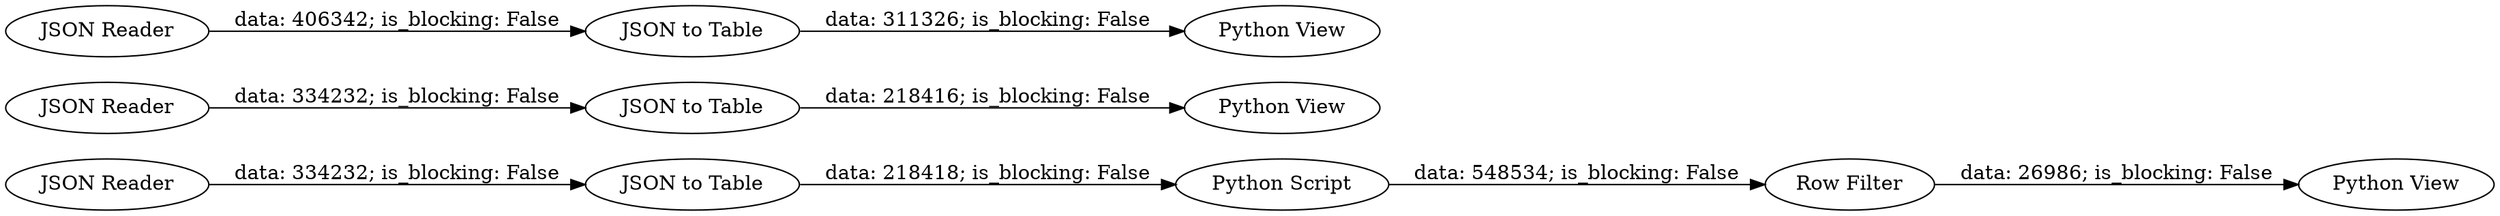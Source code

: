 digraph {
	"2438059626349263652_10" [label="Row Filter"]
	"2438059626349263652_11" [label="Python Script"]
	"2438059626349263652_7" [label="JSON Reader"]
	"2438059626349263652_4" [label="JSON Reader"]
	"2438059626349263652_9" [label="Python View"]
	"2438059626349263652_2" [label="JSON to Table"]
	"2438059626349263652_5" [label="JSON to Table"]
	"2438059626349263652_3" [label="Python View"]
	"2438059626349263652_1" [label="JSON Reader"]
	"2438059626349263652_8" [label="JSON to Table"]
	"2438059626349263652_6" [label="Python View"]
	"2438059626349263652_1" -> "2438059626349263652_2" [label="data: 406342; is_blocking: False"]
	"2438059626349263652_4" -> "2438059626349263652_5" [label="data: 334232; is_blocking: False"]
	"2438059626349263652_11" -> "2438059626349263652_10" [label="data: 548534; is_blocking: False"]
	"2438059626349263652_10" -> "2438059626349263652_6" [label="data: 26986; is_blocking: False"]
	"2438059626349263652_8" -> "2438059626349263652_9" [label="data: 218416; is_blocking: False"]
	"2438059626349263652_2" -> "2438059626349263652_3" [label="data: 311326; is_blocking: False"]
	"2438059626349263652_5" -> "2438059626349263652_11" [label="data: 218418; is_blocking: False"]
	"2438059626349263652_7" -> "2438059626349263652_8" [label="data: 334232; is_blocking: False"]
	rankdir=LR
}
